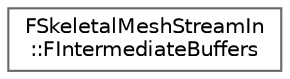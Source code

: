digraph "Graphical Class Hierarchy"
{
 // INTERACTIVE_SVG=YES
 // LATEX_PDF_SIZE
  bgcolor="transparent";
  edge [fontname=Helvetica,fontsize=10,labelfontname=Helvetica,labelfontsize=10];
  node [fontname=Helvetica,fontsize=10,shape=box,height=0.2,width=0.4];
  rankdir="LR";
  Node0 [id="Node000000",label="FSkeletalMeshStreamIn\l::FIntermediateBuffers",height=0.2,width=0.4,color="grey40", fillcolor="white", style="filled",URL="$df/dbb/structFSkeletalMeshStreamIn_1_1FIntermediateBuffers.html",tooltip="Correspond to the buffers in FSkeletalMeshLODRenderData."];
}

